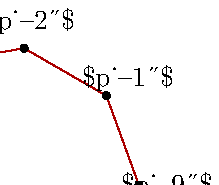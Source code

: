 \documentclass[border=5mm]{standalone}
\usepackage{luamplib}
\begin{document}
\mplibtextextlabel{enable}
\begin{mplibcode}
beginfig(1);
path P; P = for i=0 upto 8: 50 dir 40i -- endfor cycle; 
draw P withcolor 2/3 red;
for i=1 upto length P:
    draw point i of P withpen pencircle scaled dotlabeldiam;
    label("$p_{" & decimal i & "}$", point i of P scaled 1.2);
endfor
endfig;
\end{mplibcode}
\end{document}


